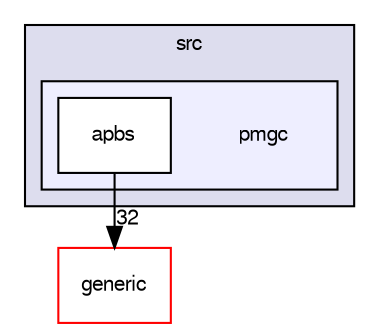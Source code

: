 digraph "C:/Users/bake113/Documents/Projects/APBS & PDB2PQR/Source code/APBS/trunk/src/pmgc/" {
  compound=true
  node [ fontsize="10", fontname="FreeSans"];
  edge [ labelfontsize="10", labelfontname="FreeSans"];
  subgraph clusterdir_e5f440db28aa01947b9a534c86166b99 {
    graph [ bgcolor="#ddddee", pencolor="black", label="src" fontname="FreeSans", fontsize="10", URL="dir_e5f440db28aa01947b9a534c86166b99.html"]
  subgraph clusterdir_d914165cd8a9a4aa94bc5a1cf3a27728 {
    graph [ bgcolor="#eeeeff", pencolor="black", label="" URL="dir_d914165cd8a9a4aa94bc5a1cf3a27728.html"];
    dir_d914165cd8a9a4aa94bc5a1cf3a27728 [shape=plaintext label="pmgc"];
    dir_ccccc7432e87010dfa219af78e79042a [shape=box label="apbs" color="black" fillcolor="white" style="filled" URL="dir_ccccc7432e87010dfa219af78e79042a.html"];
  }
  }
  dir_5a4b9a4ce670c27bbe9b881c30da1d5e [shape=box label="generic" fillcolor="white" style="filled" color="red" URL="dir_5a4b9a4ce670c27bbe9b881c30da1d5e.html"];
  dir_ccccc7432e87010dfa219af78e79042a->dir_5a4b9a4ce670c27bbe9b881c30da1d5e [headlabel="32", labeldistance=1.5 headhref="dir_000020_000015.html"];
}

